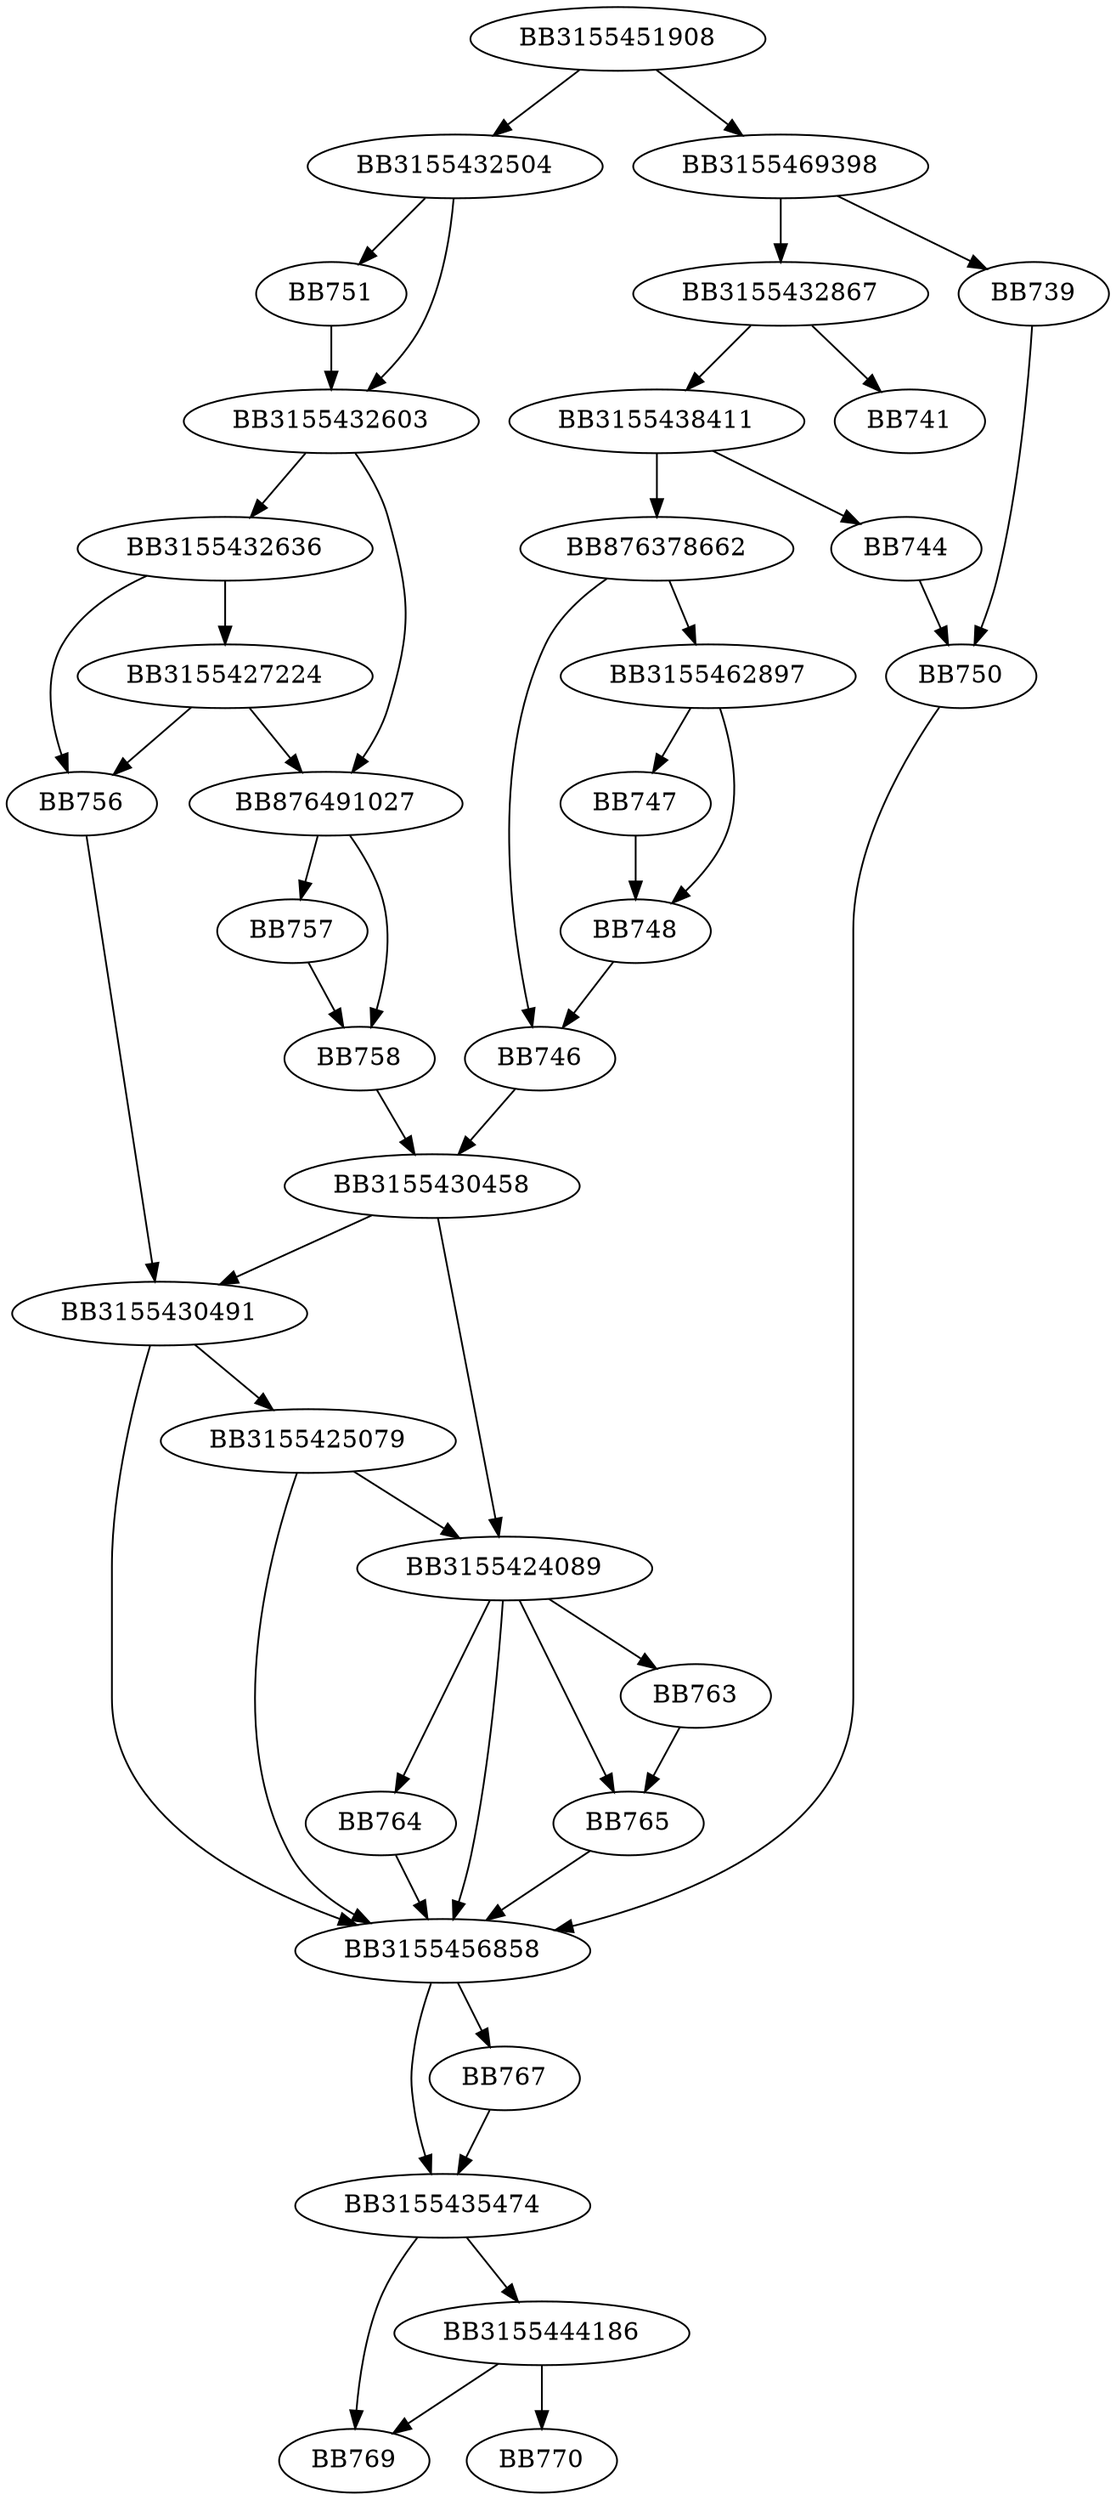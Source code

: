 digraph G{
	BB3155451908->BB3155432504;
	BB3155451908->BB3155469398;
	BB3155469398->BB739;
	BB3155469398->BB3155432867;
	BB3155432867->BB741;
	BB3155432867->BB3155438411;
	BB3155438411->BB876378662;
	BB3155438411->BB744;
	BB876378662->BB3155462897;
	BB876378662->BB746;
	BB3155462897->BB747;
	BB3155462897->BB748;
	BB747->BB748;
	BB748->BB746;
	BB746->BB3155430458;
	BB744->BB750;
	BB739->BB750;
	BB3155432504->BB751;
	BB3155432504->BB3155432603;
	BB751->BB3155432603;
	BB3155432603->BB876491027;
	BB3155432603->BB3155432636;
	BB3155432636->BB3155427224;
	BB3155432636->BB756;
	BB3155427224->BB756;
	BB3155427224->BB876491027;
	BB876491027->BB757;
	BB876491027->BB758;
	BB757->BB758;
	BB758->BB3155430458;
	BB756->BB3155430491;
	BB3155430458->BB3155424089;
	BB3155430458->BB3155430491;
	BB750->BB3155456858;
	BB3155430491->BB3155425079;
	BB3155430491->BB3155456858;
	BB3155425079->BB3155456858;
	BB3155425079->BB3155424089;
	BB3155424089->BB763;
	BB3155424089->BB764;
	BB3155424089->BB3155456858;
	BB3155424089->BB765;
	BB764->BB3155456858;
	BB763->BB765;
	BB765->BB3155456858;
	BB3155456858->BB3155435474;
	BB3155456858->BB767;
	BB767->BB3155435474;
	BB3155435474->BB3155444186;
	BB3155435474->BB769;
	BB3155444186->BB770;
	BB3155444186->BB769;
}
